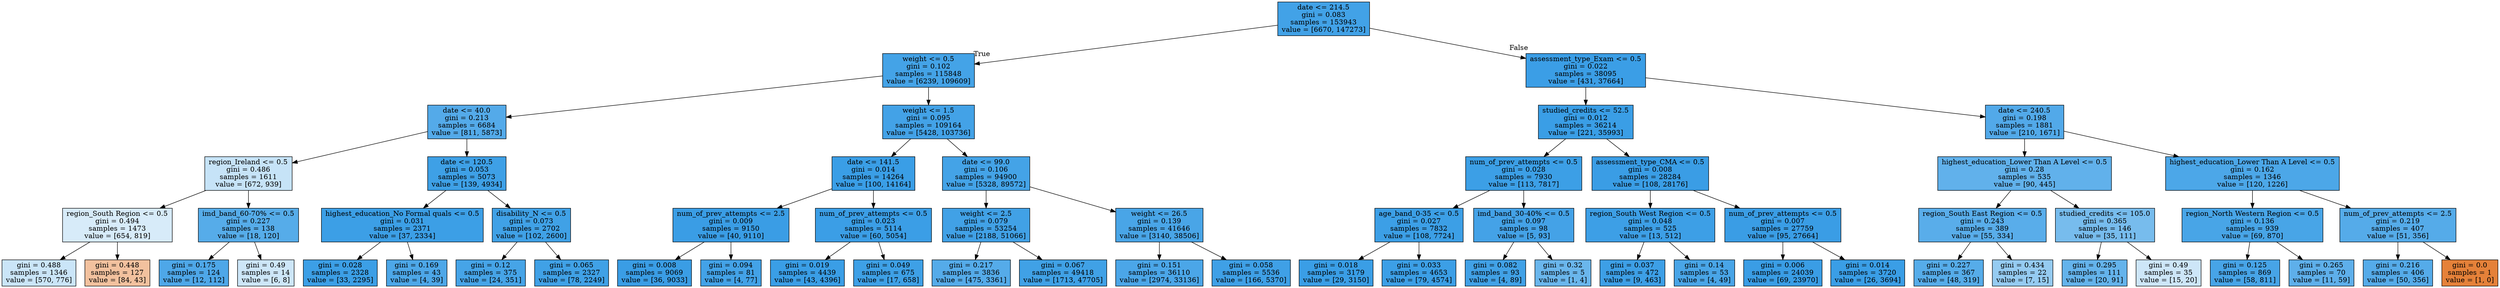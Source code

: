 digraph Tree {
node [shape=box, style="filled", color="black"] ;
0 [label="date <= 214.5\ngini = 0.083\nsamples = 153943\nvalue = [6670, 147273]", fillcolor="#399de5f3"] ;
1 [label="weight <= 0.5\ngini = 0.102\nsamples = 115848\nvalue = [6239, 109609]", fillcolor="#399de5f0"] ;
0 -> 1 [labeldistance=2.5, labelangle=45, headlabel="True"] ;
2 [label="date <= 40.0\ngini = 0.213\nsamples = 6684\nvalue = [811, 5873]", fillcolor="#399de5dc"] ;
1 -> 2 ;
3 [label="region_Ireland <= 0.5\ngini = 0.486\nsamples = 1611\nvalue = [672, 939]", fillcolor="#399de549"] ;
2 -> 3 ;
4 [label="region_South Region <= 0.5\ngini = 0.494\nsamples = 1473\nvalue = [654, 819]", fillcolor="#399de533"] ;
3 -> 4 ;
5 [label="gini = 0.488\nsamples = 1346\nvalue = [570, 776]", fillcolor="#399de544"] ;
4 -> 5 ;
6 [label="gini = 0.448\nsamples = 127\nvalue = [84, 43]", fillcolor="#e581397c"] ;
4 -> 6 ;
7 [label="imd_band_60-70% <= 0.5\ngini = 0.227\nsamples = 138\nvalue = [18, 120]", fillcolor="#399de5d9"] ;
3 -> 7 ;
8 [label="gini = 0.175\nsamples = 124\nvalue = [12, 112]", fillcolor="#399de5e4"] ;
7 -> 8 ;
9 [label="gini = 0.49\nsamples = 14\nvalue = [6, 8]", fillcolor="#399de540"] ;
7 -> 9 ;
10 [label="date <= 120.5\ngini = 0.053\nsamples = 5073\nvalue = [139, 4934]", fillcolor="#399de5f8"] ;
2 -> 10 ;
11 [label="highest_education_No Formal quals <= 0.5\ngini = 0.031\nsamples = 2371\nvalue = [37, 2334]", fillcolor="#399de5fb"] ;
10 -> 11 ;
12 [label="gini = 0.028\nsamples = 2328\nvalue = [33, 2295]", fillcolor="#399de5fb"] ;
11 -> 12 ;
13 [label="gini = 0.169\nsamples = 43\nvalue = [4, 39]", fillcolor="#399de5e5"] ;
11 -> 13 ;
14 [label="disability_N <= 0.5\ngini = 0.073\nsamples = 2702\nvalue = [102, 2600]", fillcolor="#399de5f5"] ;
10 -> 14 ;
15 [label="gini = 0.12\nsamples = 375\nvalue = [24, 351]", fillcolor="#399de5ee"] ;
14 -> 15 ;
16 [label="gini = 0.065\nsamples = 2327\nvalue = [78, 2249]", fillcolor="#399de5f6"] ;
14 -> 16 ;
17 [label="weight <= 1.5\ngini = 0.095\nsamples = 109164\nvalue = [5428, 103736]", fillcolor="#399de5f2"] ;
1 -> 17 ;
18 [label="date <= 141.5\ngini = 0.014\nsamples = 14264\nvalue = [100, 14164]", fillcolor="#399de5fd"] ;
17 -> 18 ;
19 [label="num_of_prev_attempts <= 2.5\ngini = 0.009\nsamples = 9150\nvalue = [40, 9110]", fillcolor="#399de5fe"] ;
18 -> 19 ;
20 [label="gini = 0.008\nsamples = 9069\nvalue = [36, 9033]", fillcolor="#399de5fe"] ;
19 -> 20 ;
21 [label="gini = 0.094\nsamples = 81\nvalue = [4, 77]", fillcolor="#399de5f2"] ;
19 -> 21 ;
22 [label="num_of_prev_attempts <= 0.5\ngini = 0.023\nsamples = 5114\nvalue = [60, 5054]", fillcolor="#399de5fc"] ;
18 -> 22 ;
23 [label="gini = 0.019\nsamples = 4439\nvalue = [43, 4396]", fillcolor="#399de5fd"] ;
22 -> 23 ;
24 [label="gini = 0.049\nsamples = 675\nvalue = [17, 658]", fillcolor="#399de5f8"] ;
22 -> 24 ;
25 [label="date <= 99.0\ngini = 0.106\nsamples = 94900\nvalue = [5328, 89572]", fillcolor="#399de5f0"] ;
17 -> 25 ;
26 [label="weight <= 2.5\ngini = 0.079\nsamples = 53254\nvalue = [2188, 51066]", fillcolor="#399de5f4"] ;
25 -> 26 ;
27 [label="gini = 0.217\nsamples = 3836\nvalue = [475, 3361]", fillcolor="#399de5db"] ;
26 -> 27 ;
28 [label="gini = 0.067\nsamples = 49418\nvalue = [1713, 47705]", fillcolor="#399de5f6"] ;
26 -> 28 ;
29 [label="weight <= 26.5\ngini = 0.139\nsamples = 41646\nvalue = [3140, 38506]", fillcolor="#399de5ea"] ;
25 -> 29 ;
30 [label="gini = 0.151\nsamples = 36110\nvalue = [2974, 33136]", fillcolor="#399de5e8"] ;
29 -> 30 ;
31 [label="gini = 0.058\nsamples = 5536\nvalue = [166, 5370]", fillcolor="#399de5f7"] ;
29 -> 31 ;
32 [label="assessment_type_Exam <= 0.5\ngini = 0.022\nsamples = 38095\nvalue = [431, 37664]", fillcolor="#399de5fc"] ;
0 -> 32 [labeldistance=2.5, labelangle=-45, headlabel="False"] ;
33 [label="studied_credits <= 52.5\ngini = 0.012\nsamples = 36214\nvalue = [221, 35993]", fillcolor="#399de5fd"] ;
32 -> 33 ;
34 [label="num_of_prev_attempts <= 0.5\ngini = 0.028\nsamples = 7930\nvalue = [113, 7817]", fillcolor="#399de5fb"] ;
33 -> 34 ;
35 [label="age_band_0-35 <= 0.5\ngini = 0.027\nsamples = 7832\nvalue = [108, 7724]", fillcolor="#399de5fb"] ;
34 -> 35 ;
36 [label="gini = 0.018\nsamples = 3179\nvalue = [29, 3150]", fillcolor="#399de5fd"] ;
35 -> 36 ;
37 [label="gini = 0.033\nsamples = 4653\nvalue = [79, 4574]", fillcolor="#399de5fb"] ;
35 -> 37 ;
38 [label="imd_band_30-40% <= 0.5\ngini = 0.097\nsamples = 98\nvalue = [5, 93]", fillcolor="#399de5f1"] ;
34 -> 38 ;
39 [label="gini = 0.082\nsamples = 93\nvalue = [4, 89]", fillcolor="#399de5f4"] ;
38 -> 39 ;
40 [label="gini = 0.32\nsamples = 5\nvalue = [1, 4]", fillcolor="#399de5bf"] ;
38 -> 40 ;
41 [label="assessment_type_CMA <= 0.5\ngini = 0.008\nsamples = 28284\nvalue = [108, 28176]", fillcolor="#399de5fe"] ;
33 -> 41 ;
42 [label="region_South West Region <= 0.5\ngini = 0.048\nsamples = 525\nvalue = [13, 512]", fillcolor="#399de5f9"] ;
41 -> 42 ;
43 [label="gini = 0.037\nsamples = 472\nvalue = [9, 463]", fillcolor="#399de5fa"] ;
42 -> 43 ;
44 [label="gini = 0.14\nsamples = 53\nvalue = [4, 49]", fillcolor="#399de5ea"] ;
42 -> 44 ;
45 [label="num_of_prev_attempts <= 0.5\ngini = 0.007\nsamples = 27759\nvalue = [95, 27664]", fillcolor="#399de5fe"] ;
41 -> 45 ;
46 [label="gini = 0.006\nsamples = 24039\nvalue = [69, 23970]", fillcolor="#399de5fe"] ;
45 -> 46 ;
47 [label="gini = 0.014\nsamples = 3720\nvalue = [26, 3694]", fillcolor="#399de5fd"] ;
45 -> 47 ;
48 [label="date <= 240.5\ngini = 0.198\nsamples = 1881\nvalue = [210, 1671]", fillcolor="#399de5df"] ;
32 -> 48 ;
49 [label="highest_education_Lower Than A Level <= 0.5\ngini = 0.28\nsamples = 535\nvalue = [90, 445]", fillcolor="#399de5cb"] ;
48 -> 49 ;
50 [label="region_South East Region <= 0.5\ngini = 0.243\nsamples = 389\nvalue = [55, 334]", fillcolor="#399de5d5"] ;
49 -> 50 ;
51 [label="gini = 0.227\nsamples = 367\nvalue = [48, 319]", fillcolor="#399de5d9"] ;
50 -> 51 ;
52 [label="gini = 0.434\nsamples = 22\nvalue = [7, 15]", fillcolor="#399de588"] ;
50 -> 52 ;
53 [label="studied_credits <= 105.0\ngini = 0.365\nsamples = 146\nvalue = [35, 111]", fillcolor="#399de5af"] ;
49 -> 53 ;
54 [label="gini = 0.295\nsamples = 111\nvalue = [20, 91]", fillcolor="#399de5c7"] ;
53 -> 54 ;
55 [label="gini = 0.49\nsamples = 35\nvalue = [15, 20]", fillcolor="#399de540"] ;
53 -> 55 ;
56 [label="highest_education_Lower Than A Level <= 0.5\ngini = 0.162\nsamples = 1346\nvalue = [120, 1226]", fillcolor="#399de5e6"] ;
48 -> 56 ;
57 [label="region_North Western Region <= 0.5\ngini = 0.136\nsamples = 939\nvalue = [69, 870]", fillcolor="#399de5eb"] ;
56 -> 57 ;
58 [label="gini = 0.125\nsamples = 869\nvalue = [58, 811]", fillcolor="#399de5ed"] ;
57 -> 58 ;
59 [label="gini = 0.265\nsamples = 70\nvalue = [11, 59]", fillcolor="#399de5cf"] ;
57 -> 59 ;
60 [label="num_of_prev_attempts <= 2.5\ngini = 0.219\nsamples = 407\nvalue = [51, 356]", fillcolor="#399de5da"] ;
56 -> 60 ;
61 [label="gini = 0.216\nsamples = 406\nvalue = [50, 356]", fillcolor="#399de5db"] ;
60 -> 61 ;
62 [label="gini = 0.0\nsamples = 1\nvalue = [1, 0]", fillcolor="#e58139ff"] ;
60 -> 62 ;
}